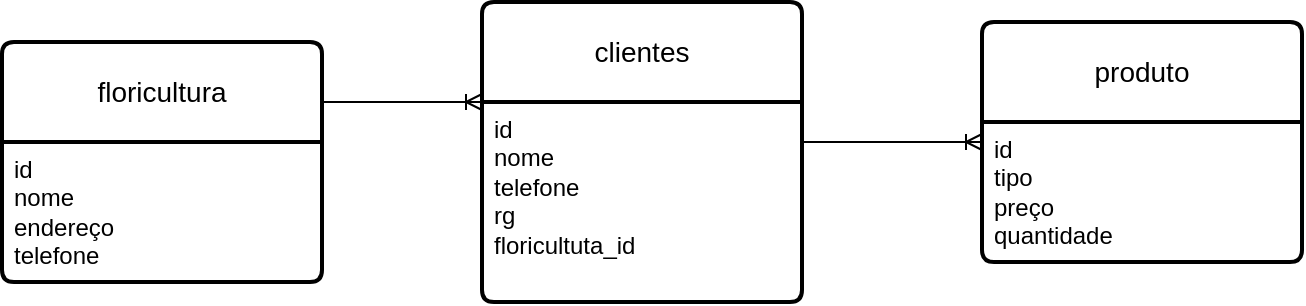 <mxfile version="22.0.6" type="github">
  <diagram name="Página-1" id="eiewWcOPRpRyEWUg0_ie">
    <mxGraphModel dx="1434" dy="678" grid="1" gridSize="10" guides="1" tooltips="1" connect="1" arrows="1" fold="1" page="1" pageScale="1" pageWidth="827" pageHeight="1169" math="0" shadow="0">
      <root>
        <mxCell id="0" />
        <mxCell id="1" parent="0" />
        <mxCell id="qQndqSxkLwjnE5sqH5oN-1" value="floricultura" style="swimlane;childLayout=stackLayout;horizontal=1;startSize=50;horizontalStack=0;rounded=1;fontSize=14;fontStyle=0;strokeWidth=2;resizeParent=0;resizeLast=1;shadow=0;dashed=0;align=center;arcSize=4;whiteSpace=wrap;html=1;" vertex="1" parent="1">
          <mxGeometry x="80" y="170" width="160" height="120" as="geometry" />
        </mxCell>
        <mxCell id="qQndqSxkLwjnE5sqH5oN-2" value="&lt;div&gt;id&lt;/div&gt;&lt;div&gt;nome&lt;/div&gt;&lt;div&gt;endereço&lt;/div&gt;&lt;div&gt;telefone&lt;br&gt;&lt;/div&gt;" style="align=left;strokeColor=none;fillColor=none;spacingLeft=4;fontSize=12;verticalAlign=top;resizable=0;rotatable=0;part=1;html=1;" vertex="1" parent="qQndqSxkLwjnE5sqH5oN-1">
          <mxGeometry y="50" width="160" height="70" as="geometry" />
        </mxCell>
        <mxCell id="qQndqSxkLwjnE5sqH5oN-6" value="" style="edgeStyle=entityRelationEdgeStyle;fontSize=12;html=1;endArrow=ERoneToMany;rounded=0;exitX=1;exitY=0.25;exitDx=0;exitDy=0;" edge="1" parent="1" source="qQndqSxkLwjnE5sqH5oN-1">
          <mxGeometry width="100" height="100" relative="1" as="geometry">
            <mxPoint x="240" y="220" as="sourcePoint" />
            <mxPoint x="320" y="200" as="targetPoint" />
            <Array as="points">
              <mxPoint x="230" y="70" />
              <mxPoint x="240" y="90" />
              <mxPoint x="330" y="200" />
            </Array>
          </mxGeometry>
        </mxCell>
        <mxCell id="qQndqSxkLwjnE5sqH5oN-7" value="clientes" style="swimlane;childLayout=stackLayout;horizontal=1;startSize=50;horizontalStack=0;rounded=1;fontSize=14;fontStyle=0;strokeWidth=2;resizeParent=0;resizeLast=1;shadow=0;dashed=0;align=center;arcSize=4;whiteSpace=wrap;html=1;" vertex="1" parent="1">
          <mxGeometry x="320" y="150" width="160" height="150" as="geometry" />
        </mxCell>
        <mxCell id="qQndqSxkLwjnE5sqH5oN-8" value="&lt;div&gt;id&lt;/div&gt;&lt;div&gt;nome&lt;/div&gt;&lt;div&gt;telefone&lt;/div&gt;&lt;div&gt;rg&lt;/div&gt;&lt;div&gt;floricultuta_id&lt;br&gt;&lt;/div&gt;&lt;div&gt;&lt;br&gt;&lt;/div&gt;" style="align=left;strokeColor=none;fillColor=none;spacingLeft=4;fontSize=12;verticalAlign=top;resizable=0;rotatable=0;part=1;html=1;" vertex="1" parent="qQndqSxkLwjnE5sqH5oN-7">
          <mxGeometry y="50" width="160" height="100" as="geometry" />
        </mxCell>
        <mxCell id="qQndqSxkLwjnE5sqH5oN-9" value="produto" style="swimlane;childLayout=stackLayout;horizontal=1;startSize=50;horizontalStack=0;rounded=1;fontSize=14;fontStyle=0;strokeWidth=2;resizeParent=0;resizeLast=1;shadow=0;dashed=0;align=center;arcSize=4;whiteSpace=wrap;html=1;" vertex="1" parent="1">
          <mxGeometry x="570" y="160" width="160" height="120" as="geometry" />
        </mxCell>
        <mxCell id="qQndqSxkLwjnE5sqH5oN-10" value="&lt;div&gt;id&lt;/div&gt;&lt;div&gt;tipo&lt;/div&gt;&lt;div&gt;preço&lt;br&gt;&lt;/div&gt;&lt;div&gt;quantidade&lt;br&gt;&lt;/div&gt;" style="align=left;strokeColor=none;fillColor=none;spacingLeft=4;fontSize=12;verticalAlign=top;resizable=0;rotatable=0;part=1;html=1;" vertex="1" parent="qQndqSxkLwjnE5sqH5oN-9">
          <mxGeometry y="50" width="160" height="70" as="geometry" />
        </mxCell>
        <mxCell id="qQndqSxkLwjnE5sqH5oN-11" value="" style="edgeStyle=entityRelationEdgeStyle;fontSize=12;html=1;endArrow=ERoneToMany;rounded=0;" edge="1" parent="1">
          <mxGeometry width="100" height="100" relative="1" as="geometry">
            <mxPoint x="480" y="220" as="sourcePoint" />
            <mxPoint x="570" y="220" as="targetPoint" />
            <Array as="points">
              <mxPoint x="670" y="110" />
            </Array>
          </mxGeometry>
        </mxCell>
      </root>
    </mxGraphModel>
  </diagram>
</mxfile>
